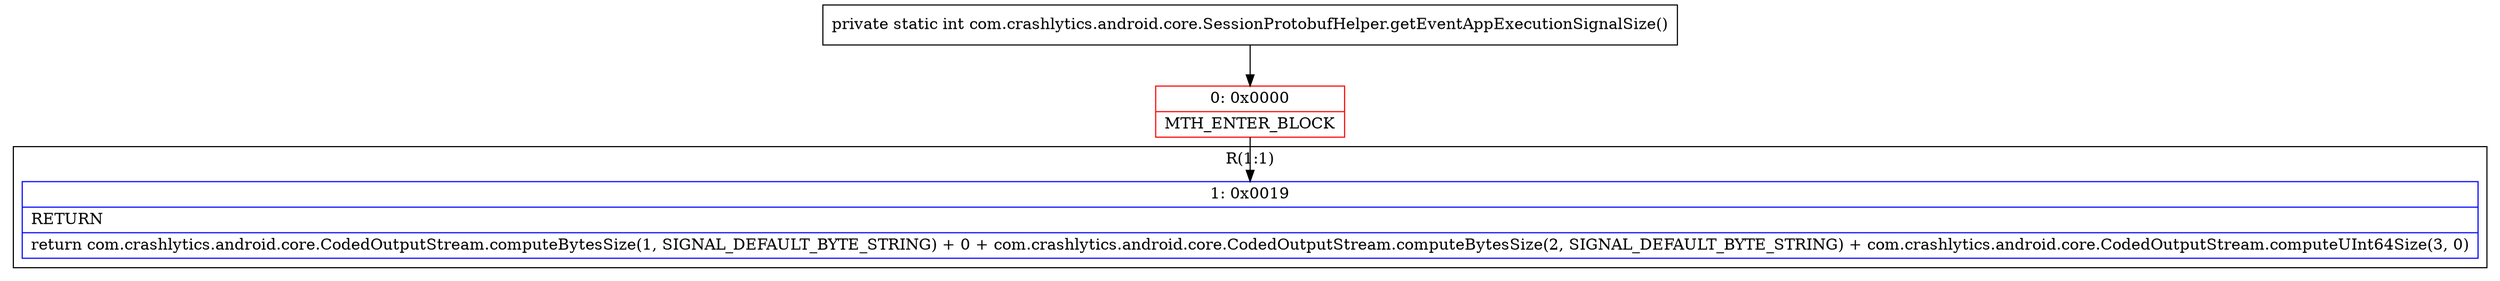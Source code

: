 digraph "CFG forcom.crashlytics.android.core.SessionProtobufHelper.getEventAppExecutionSignalSize()I" {
subgraph cluster_Region_1155597762 {
label = "R(1:1)";
node [shape=record,color=blue];
Node_1 [shape=record,label="{1\:\ 0x0019|RETURN\l|return com.crashlytics.android.core.CodedOutputStream.computeBytesSize(1, SIGNAL_DEFAULT_BYTE_STRING) + 0 + com.crashlytics.android.core.CodedOutputStream.computeBytesSize(2, SIGNAL_DEFAULT_BYTE_STRING) + com.crashlytics.android.core.CodedOutputStream.computeUInt64Size(3, 0)\l}"];
}
Node_0 [shape=record,color=red,label="{0\:\ 0x0000|MTH_ENTER_BLOCK\l}"];
MethodNode[shape=record,label="{private static int com.crashlytics.android.core.SessionProtobufHelper.getEventAppExecutionSignalSize() }"];
MethodNode -> Node_0;
Node_0 -> Node_1;
}

